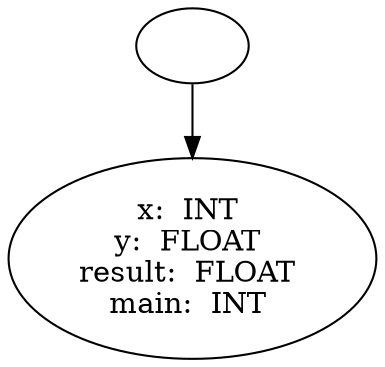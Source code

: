 digraph AST {
  "127805889411296" [label=""];
  "127805889411296" -> "127805889408800";
  "127805889408800" [label="x:  INT 
y:  FLOAT 
result:  FLOAT 
main:  INT "];
}
